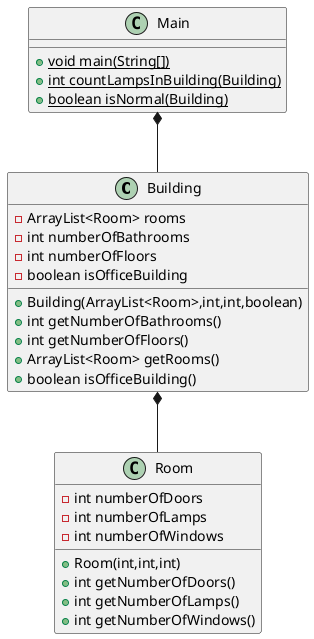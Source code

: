 @startuml

Class Building
Class Room
Class Main

Main *-- Building
Building *-- Room

Main : +{Static} void main(String[])
Main : +{Static} int countLampsInBuilding(Building)
Main : +{Static} boolean isNormal(Building)

Building : -ArrayList<Room> rooms
Building : -int numberOfBathrooms
Building : -int numberOfFloors
Building : -boolean isOfficeBuilding
Building : +Building(ArrayList<Room>,int,int,boolean)
Building : +int getNumberOfBathrooms()
Building : +int getNumberOfFloors()
Building : +ArrayList<Room> getRooms()
Building : +boolean isOfficeBuilding()

Room : -int numberOfDoors
Room : -int numberOfLamps
Room : -int numberOfWindows
Room : +Room(int,int,int)
Room : +int getNumberOfDoors()
Room : +int getNumberOfLamps()
Room : +int getNumberOfWindows()

@enduml
